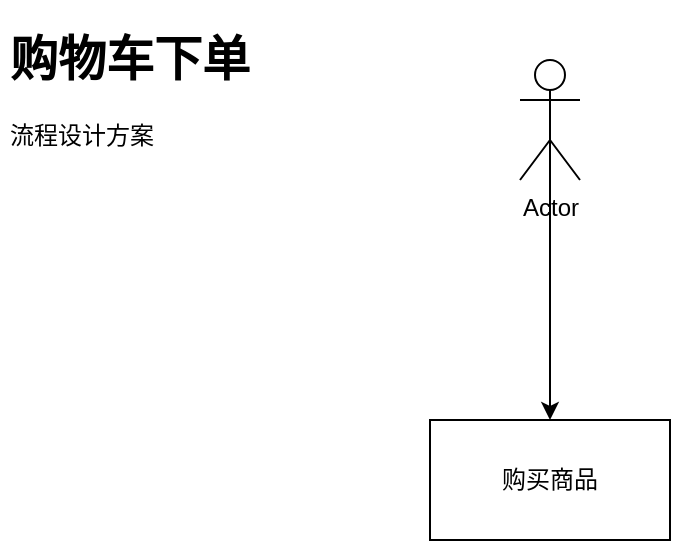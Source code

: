<mxfile version="14.6.12" type="github">
  <diagram id="s__qKIvVNFpq-WhFYmjs" name="第 1 页">
    <mxGraphModel dx="946" dy="590" grid="1" gridSize="10" guides="1" tooltips="1" connect="1" arrows="1" fold="1" page="1" pageScale="1" pageWidth="827" pageHeight="1169" math="0" shadow="0">
      <root>
        <mxCell id="0" />
        <mxCell id="1" parent="0" />
        <mxCell id="gwSDk9RNHgRwuDb5jYnP-1" value="&lt;h1&gt;购物车下单&lt;/h1&gt;&lt;div&gt;流程设计方案&lt;/div&gt;" style="text;html=1;strokeColor=none;fillColor=none;spacing=5;spacingTop=-20;whiteSpace=wrap;overflow=hidden;rounded=0;" vertex="1" parent="1">
          <mxGeometry x="30" y="20" width="190" height="120" as="geometry" />
        </mxCell>
        <mxCell id="gwSDk9RNHgRwuDb5jYnP-6" style="edgeStyle=orthogonalEdgeStyle;rounded=0;orthogonalLoop=1;jettySize=auto;html=1;exitX=0.5;exitY=0.5;exitDx=0;exitDy=0;exitPerimeter=0;" edge="1" parent="1" source="gwSDk9RNHgRwuDb5jYnP-2" target="gwSDk9RNHgRwuDb5jYnP-5">
          <mxGeometry relative="1" as="geometry" />
        </mxCell>
        <mxCell id="gwSDk9RNHgRwuDb5jYnP-2" value="Actor" style="shape=umlActor;verticalLabelPosition=bottom;verticalAlign=top;html=1;outlineConnect=0;" vertex="1" parent="1">
          <mxGeometry x="290" y="40" width="30" height="60" as="geometry" />
        </mxCell>
        <mxCell id="gwSDk9RNHgRwuDb5jYnP-5" value="购买商品" style="rounded=0;whiteSpace=wrap;html=1;" vertex="1" parent="1">
          <mxGeometry x="245" y="220" width="120" height="60" as="geometry" />
        </mxCell>
      </root>
    </mxGraphModel>
  </diagram>
</mxfile>
